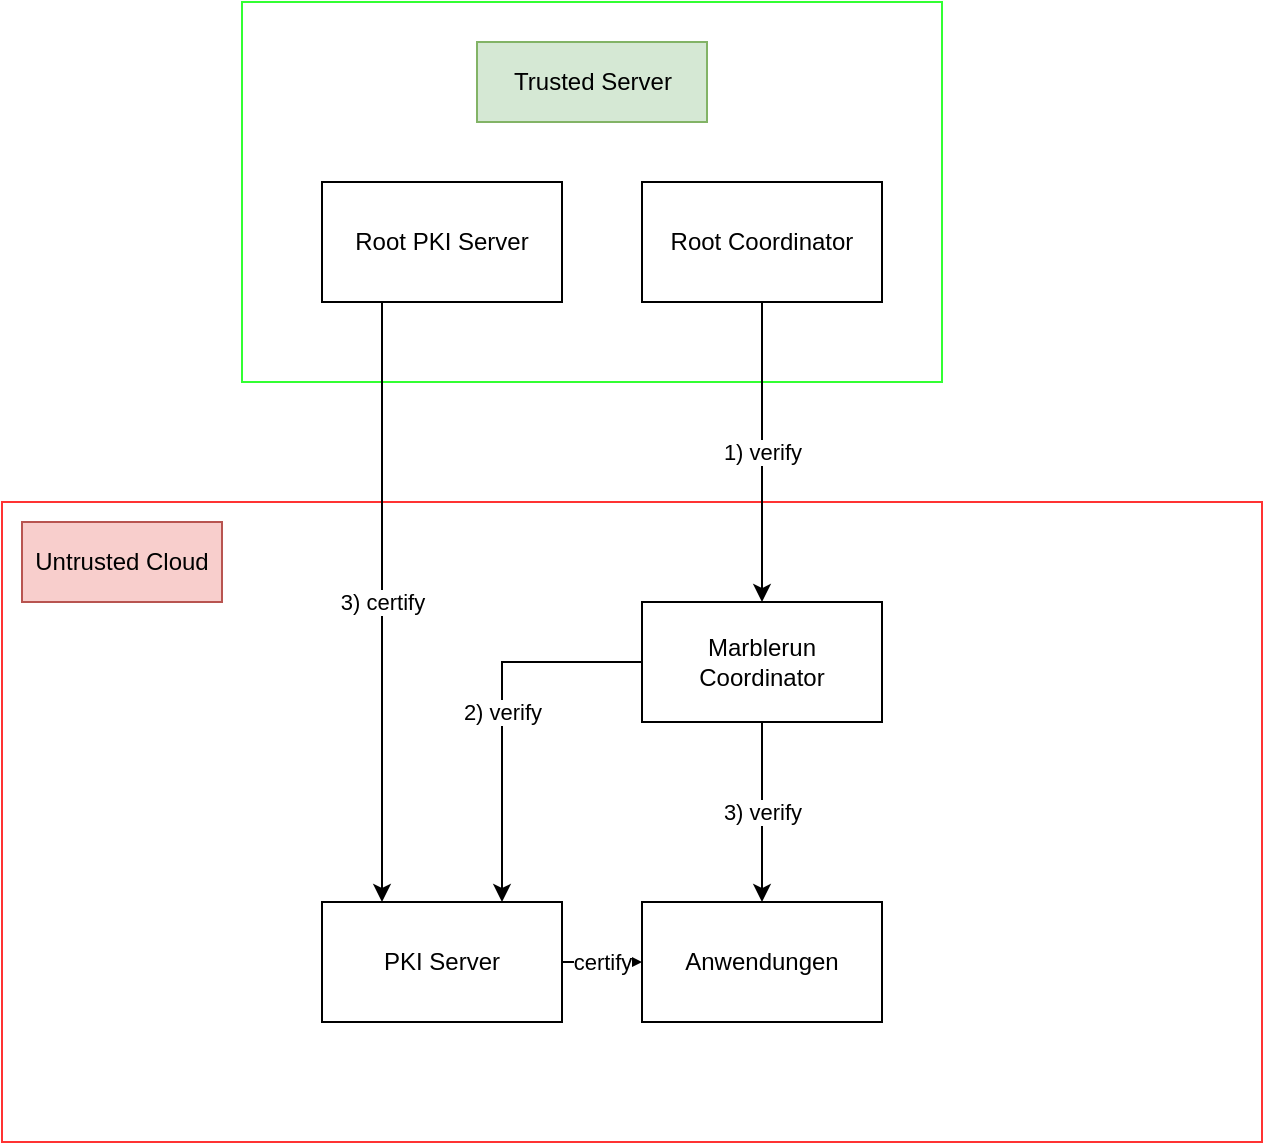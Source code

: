 <mxfile version="23.1.1" type="github">
  <diagram name="Page-1" id="cIMbMJxQSpXa-NuSwrTK">
    <mxGraphModel dx="1434" dy="738" grid="1" gridSize="10" guides="1" tooltips="1" connect="1" arrows="1" fold="1" page="1" pageScale="1" pageWidth="827" pageHeight="1169" math="0" shadow="0">
      <root>
        <mxCell id="0" />
        <mxCell id="1" parent="0" />
        <mxCell id="-ZpkZbbuAh3ve9ggYebG-2" value="" style="rounded=0;whiteSpace=wrap;html=1;strokeColor=#FF3333;" parent="1" vertex="1">
          <mxGeometry x="110" y="610" width="630" height="320" as="geometry" />
        </mxCell>
        <mxCell id="-ZpkZbbuAh3ve9ggYebG-3" value="" style="rounded=0;whiteSpace=wrap;html=1;strokeColor=#33FF33;" parent="1" vertex="1">
          <mxGeometry x="230" y="360" width="350" height="190" as="geometry" />
        </mxCell>
        <mxCell id="-ZpkZbbuAh3ve9ggYebG-4" value="Trusted Server" style="text;html=1;strokeColor=#82b366;fillColor=#d5e8d4;align=center;verticalAlign=middle;whiteSpace=wrap;rounded=0;" parent="1" vertex="1">
          <mxGeometry x="347.5" y="380" width="115" height="40" as="geometry" />
        </mxCell>
        <mxCell id="jFlQsydw30VcvNYi82OH-3" value="3) certify" style="edgeStyle=orthogonalEdgeStyle;rounded=0;orthogonalLoop=1;jettySize=auto;html=1;exitX=0.25;exitY=1;exitDx=0;exitDy=0;entryX=0.25;entryY=0;entryDx=0;entryDy=0;" edge="1" parent="1" source="-ZpkZbbuAh3ve9ggYebG-6" target="-ZpkZbbuAh3ve9ggYebG-17">
          <mxGeometry relative="1" as="geometry" />
        </mxCell>
        <mxCell id="-ZpkZbbuAh3ve9ggYebG-6" value="Root PKI Server" style="rounded=0;whiteSpace=wrap;html=1;" parent="1" vertex="1">
          <mxGeometry x="270" y="450" width="120" height="60" as="geometry" />
        </mxCell>
        <mxCell id="-ZpkZbbuAh3ve9ggYebG-42" value="1) verify" style="edgeStyle=orthogonalEdgeStyle;rounded=0;orthogonalLoop=1;jettySize=auto;html=1;exitX=0.5;exitY=1;exitDx=0;exitDy=0;entryX=0.5;entryY=0;entryDx=0;entryDy=0;" parent="1" source="-ZpkZbbuAh3ve9ggYebG-9" target="-ZpkZbbuAh3ve9ggYebG-14" edge="1">
          <mxGeometry relative="1" as="geometry">
            <mxPoint as="offset" />
          </mxGeometry>
        </mxCell>
        <mxCell id="-ZpkZbbuAh3ve9ggYebG-9" value="Root Coordinator" style="rounded=0;whiteSpace=wrap;html=1;" parent="1" vertex="1">
          <mxGeometry x="430" y="450" width="120" height="60" as="geometry" />
        </mxCell>
        <mxCell id="-ZpkZbbuAh3ve9ggYebG-10" value="Untrusted Cloud" style="text;html=1;strokeColor=#b85450;fillColor=#f8cecc;align=center;verticalAlign=middle;whiteSpace=wrap;rounded=0;" parent="1" vertex="1">
          <mxGeometry x="120" y="620" width="100" height="40" as="geometry" />
        </mxCell>
        <mxCell id="jFlQsydw30VcvNYi82OH-2" value="2) verify" style="edgeStyle=orthogonalEdgeStyle;rounded=0;orthogonalLoop=1;jettySize=auto;html=1;exitX=0;exitY=0.5;exitDx=0;exitDy=0;entryX=0.75;entryY=0;entryDx=0;entryDy=0;" edge="1" parent="1" source="-ZpkZbbuAh3ve9ggYebG-14" target="-ZpkZbbuAh3ve9ggYebG-17">
          <mxGeometry relative="1" as="geometry" />
        </mxCell>
        <mxCell id="jFlQsydw30VcvNYi82OH-4" value="3) verify" style="edgeStyle=orthogonalEdgeStyle;rounded=0;orthogonalLoop=1;jettySize=auto;html=1;exitX=0.5;exitY=1;exitDx=0;exitDy=0;entryX=0.5;entryY=0;entryDx=0;entryDy=0;" edge="1" parent="1" source="-ZpkZbbuAh3ve9ggYebG-14" target="-ZpkZbbuAh3ve9ggYebG-18">
          <mxGeometry relative="1" as="geometry" />
        </mxCell>
        <mxCell id="-ZpkZbbuAh3ve9ggYebG-14" value="Marblerun Coordinator" style="rounded=0;whiteSpace=wrap;html=1;" parent="1" vertex="1">
          <mxGeometry x="430" y="660" width="120" height="60" as="geometry" />
        </mxCell>
        <mxCell id="jFlQsydw30VcvNYi82OH-5" value="certify" style="edgeStyle=orthogonalEdgeStyle;rounded=0;orthogonalLoop=1;jettySize=auto;html=1;exitX=1;exitY=0.5;exitDx=0;exitDy=0;entryX=0;entryY=0.5;entryDx=0;entryDy=0;" edge="1" parent="1" source="-ZpkZbbuAh3ve9ggYebG-17" target="-ZpkZbbuAh3ve9ggYebG-18">
          <mxGeometry relative="1" as="geometry" />
        </mxCell>
        <mxCell id="-ZpkZbbuAh3ve9ggYebG-17" value="PKI Server" style="rounded=0;whiteSpace=wrap;html=1;" parent="1" vertex="1">
          <mxGeometry x="270" y="810" width="120" height="60" as="geometry" />
        </mxCell>
        <mxCell id="-ZpkZbbuAh3ve9ggYebG-18" value="Anwendungen" style="rounded=0;whiteSpace=wrap;html=1;" parent="1" vertex="1">
          <mxGeometry x="430" y="810" width="120" height="60" as="geometry" />
        </mxCell>
      </root>
    </mxGraphModel>
  </diagram>
</mxfile>
